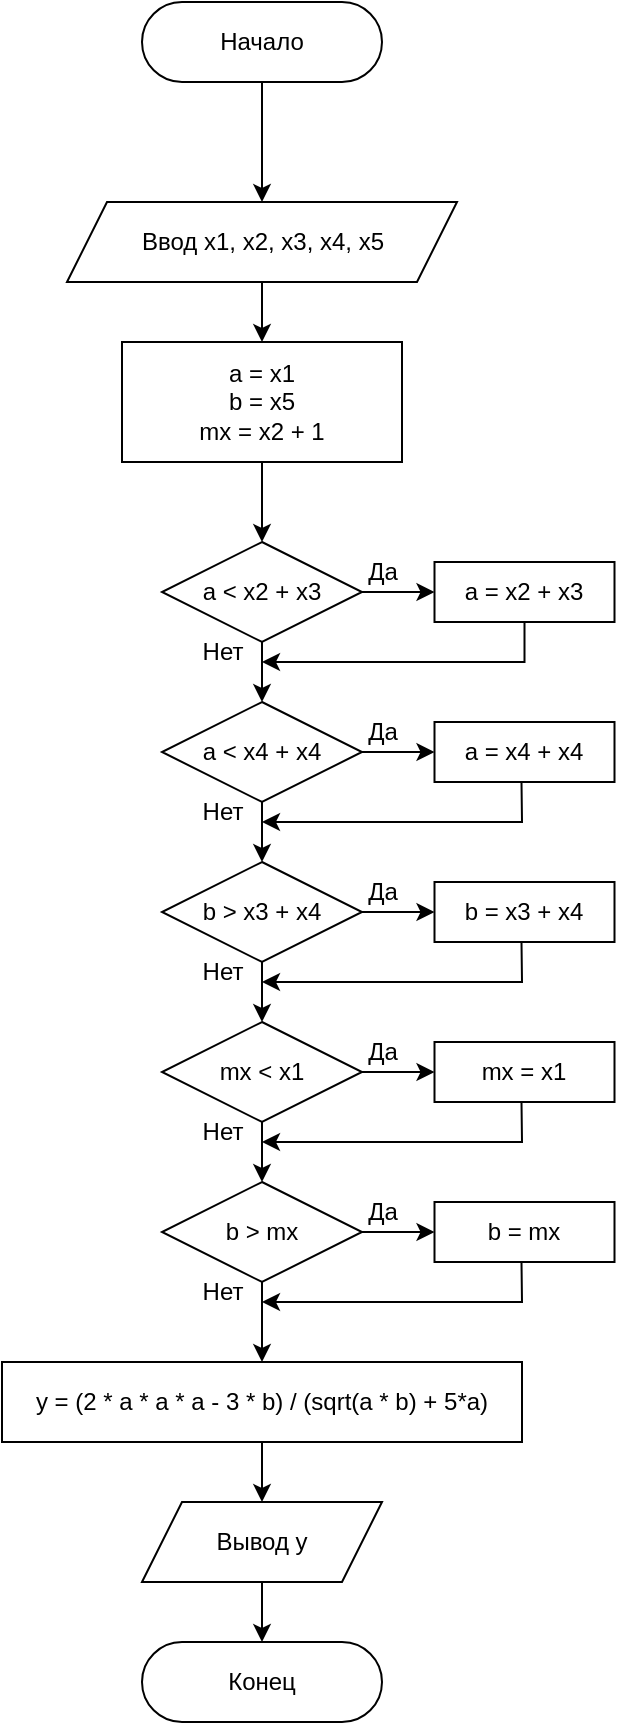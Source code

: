 <mxfile version="24.2.8" type="device">
  <diagram name="Страница — 1" id="xEmgllcR3weaRd5ca7ey">
    <mxGraphModel dx="1314" dy="809" grid="1" gridSize="10" guides="1" tooltips="1" connect="1" arrows="1" fold="1" page="1" pageScale="1" pageWidth="827" pageHeight="1169" math="0" shadow="0">
      <root>
        <mxCell id="0" />
        <mxCell id="1" parent="0" />
        <mxCell id="bxHcni_rUdnKQo_Xm9FA-107" value="Начало" style="rounded=1;whiteSpace=wrap;html=1;arcSize=50;" vertex="1" parent="1">
          <mxGeometry x="330" y="30" width="120" height="40" as="geometry" />
        </mxCell>
        <mxCell id="bxHcni_rUdnKQo_Xm9FA-108" value="" style="endArrow=classic;html=1;rounded=0;" edge="1" parent="1">
          <mxGeometry width="50" height="50" relative="1" as="geometry">
            <mxPoint x="390" y="70" as="sourcePoint" />
            <mxPoint x="390" y="130" as="targetPoint" />
          </mxGeometry>
        </mxCell>
        <mxCell id="bxHcni_rUdnKQo_Xm9FA-109" value="Ввод x1, x2, x3, x4, x5" style="shape=parallelogram;perimeter=parallelogramPerimeter;whiteSpace=wrap;html=1;fixedSize=1;" vertex="1" parent="1">
          <mxGeometry x="292.5" y="130" width="195" height="40" as="geometry" />
        </mxCell>
        <mxCell id="bxHcni_rUdnKQo_Xm9FA-110" value="" style="endArrow=classic;html=1;rounded=0;exitX=1;exitY=0.5;exitDx=0;exitDy=0;entryX=0;entryY=0.5;entryDx=0;entryDy=0;" edge="1" source="bxHcni_rUdnKQo_Xm9FA-117" target="bxHcni_rUdnKQo_Xm9FA-118" parent="1">
          <mxGeometry width="50" height="50" relative="1" as="geometry">
            <mxPoint x="449.996" y="385.661" as="sourcePoint" />
            <mxPoint x="416.25" y="325" as="targetPoint" />
          </mxGeometry>
        </mxCell>
        <mxCell id="bxHcni_rUdnKQo_Xm9FA-111" value="" style="endArrow=classic;html=1;rounded=0;exitX=0.5;exitY=1;exitDx=0;exitDy=0;" edge="1" source="bxHcni_rUdnKQo_Xm9FA-130" target="bxHcni_rUdnKQo_Xm9FA-132" parent="1">
          <mxGeometry width="50" height="50" relative="1" as="geometry">
            <mxPoint x="515.63" y="695" as="sourcePoint" />
            <mxPoint x="756.88" y="640" as="targetPoint" />
          </mxGeometry>
        </mxCell>
        <mxCell id="bxHcni_rUdnKQo_Xm9FA-112" value="Вывод y" style="shape=parallelogram;perimeter=parallelogramPerimeter;whiteSpace=wrap;html=1;fixedSize=1;" vertex="1" parent="1">
          <mxGeometry x="330" y="780" width="120" height="40" as="geometry" />
        </mxCell>
        <mxCell id="bxHcni_rUdnKQo_Xm9FA-113" value="Конец" style="rounded=1;whiteSpace=wrap;html=1;arcSize=50;" vertex="1" parent="1">
          <mxGeometry x="330" y="850" width="120" height="40" as="geometry" />
        </mxCell>
        <mxCell id="bxHcni_rUdnKQo_Xm9FA-114" value="" style="endArrow=classic;html=1;rounded=0;exitX=0.5;exitY=1;exitDx=0;exitDy=0;entryX=0.5;entryY=0;entryDx=0;entryDy=0;" edge="1" source="bxHcni_rUdnKQo_Xm9FA-112" target="bxHcni_rUdnKQo_Xm9FA-113" parent="1">
          <mxGeometry width="50" height="50" relative="1" as="geometry">
            <mxPoint x="150" y="715" as="sourcePoint" />
            <mxPoint x="200" y="665" as="targetPoint" />
          </mxGeometry>
        </mxCell>
        <mxCell id="bxHcni_rUdnKQo_Xm9FA-115" value="a = x1&lt;div&gt;b = x5&lt;/div&gt;&lt;div&gt;mx = x2 + 1&lt;/div&gt;" style="rounded=0;whiteSpace=wrap;html=1;" vertex="1" parent="1">
          <mxGeometry x="320" y="200" width="140" height="60" as="geometry" />
        </mxCell>
        <mxCell id="bxHcni_rUdnKQo_Xm9FA-116" value="" style="endArrow=classic;html=1;rounded=0;exitX=0.5;exitY=1;exitDx=0;exitDy=0;entryX=0.5;entryY=0;entryDx=0;entryDy=0;" edge="1" source="bxHcni_rUdnKQo_Xm9FA-109" target="bxHcni_rUdnKQo_Xm9FA-115" parent="1">
          <mxGeometry width="50" height="50" relative="1" as="geometry">
            <mxPoint x="356.25" y="280" as="sourcePoint" />
            <mxPoint x="406.25" y="230" as="targetPoint" />
          </mxGeometry>
        </mxCell>
        <mxCell id="bxHcni_rUdnKQo_Xm9FA-117" value="a &amp;lt; x2 + x3" style="rhombus;whiteSpace=wrap;html=1;" vertex="1" parent="1">
          <mxGeometry x="340" y="300" width="100" height="50" as="geometry" />
        </mxCell>
        <mxCell id="bxHcni_rUdnKQo_Xm9FA-118" value="a = x2 + x3" style="rounded=0;whiteSpace=wrap;html=1;" vertex="1" parent="1">
          <mxGeometry x="476.25" y="310" width="90" height="30" as="geometry" />
        </mxCell>
        <mxCell id="bxHcni_rUdnKQo_Xm9FA-119" value="" style="endArrow=classic;html=1;rounded=0;exitX=0.5;exitY=1;exitDx=0;exitDy=0;entryX=0.5;entryY=0;entryDx=0;entryDy=0;" edge="1" source="bxHcni_rUdnKQo_Xm9FA-115" target="bxHcni_rUdnKQo_Xm9FA-117" parent="1">
          <mxGeometry width="50" height="50" relative="1" as="geometry">
            <mxPoint x="196.25" y="340" as="sourcePoint" />
            <mxPoint x="246.25" y="290" as="targetPoint" />
          </mxGeometry>
        </mxCell>
        <mxCell id="bxHcni_rUdnKQo_Xm9FA-120" value="" style="endArrow=classic;html=1;rounded=0;exitX=1;exitY=0.5;exitDx=0;exitDy=0;entryX=0;entryY=0.5;entryDx=0;entryDy=0;" edge="1" source="bxHcni_rUdnKQo_Xm9FA-121" target="bxHcni_rUdnKQo_Xm9FA-122" parent="1">
          <mxGeometry width="50" height="50" relative="1" as="geometry">
            <mxPoint x="449.996" y="465.661" as="sourcePoint" />
            <mxPoint x="416.25" y="405" as="targetPoint" />
          </mxGeometry>
        </mxCell>
        <mxCell id="bxHcni_rUdnKQo_Xm9FA-121" value="a &amp;lt; x4 + x4" style="rhombus;whiteSpace=wrap;html=1;" vertex="1" parent="1">
          <mxGeometry x="340" y="380" width="100" height="50" as="geometry" />
        </mxCell>
        <mxCell id="bxHcni_rUdnKQo_Xm9FA-122" value="a = x4 + x4" style="rounded=0;whiteSpace=wrap;html=1;" vertex="1" parent="1">
          <mxGeometry x="476.25" y="390" width="90" height="30" as="geometry" />
        </mxCell>
        <mxCell id="bxHcni_rUdnKQo_Xm9FA-123" value="" style="endArrow=classic;html=1;rounded=0;exitX=1;exitY=0.5;exitDx=0;exitDy=0;entryX=0;entryY=0.5;entryDx=0;entryDy=0;" edge="1" source="bxHcni_rUdnKQo_Xm9FA-124" target="bxHcni_rUdnKQo_Xm9FA-125" parent="1">
          <mxGeometry width="50" height="50" relative="1" as="geometry">
            <mxPoint x="449.996" y="545.661" as="sourcePoint" />
            <mxPoint x="416.25" y="485" as="targetPoint" />
          </mxGeometry>
        </mxCell>
        <mxCell id="bxHcni_rUdnKQo_Xm9FA-124" value="b &amp;gt; x3 + x4" style="rhombus;whiteSpace=wrap;html=1;" vertex="1" parent="1">
          <mxGeometry x="340" y="460" width="100" height="50" as="geometry" />
        </mxCell>
        <mxCell id="bxHcni_rUdnKQo_Xm9FA-125" value="b = x3 + x4" style="rounded=0;whiteSpace=wrap;html=1;" vertex="1" parent="1">
          <mxGeometry x="476.25" y="470" width="90" height="30" as="geometry" />
        </mxCell>
        <mxCell id="bxHcni_rUdnKQo_Xm9FA-126" value="" style="endArrow=classic;html=1;rounded=0;exitX=1;exitY=0.5;exitDx=0;exitDy=0;entryX=0;entryY=0.5;entryDx=0;entryDy=0;" edge="1" source="bxHcni_rUdnKQo_Xm9FA-127" target="bxHcni_rUdnKQo_Xm9FA-128" parent="1">
          <mxGeometry width="50" height="50" relative="1" as="geometry">
            <mxPoint x="449.996" y="625.661" as="sourcePoint" />
            <mxPoint x="416.25" y="565" as="targetPoint" />
          </mxGeometry>
        </mxCell>
        <mxCell id="bxHcni_rUdnKQo_Xm9FA-127" value="mx &amp;lt; x1" style="rhombus;whiteSpace=wrap;html=1;" vertex="1" parent="1">
          <mxGeometry x="340" y="540" width="100" height="50" as="geometry" />
        </mxCell>
        <mxCell id="bxHcni_rUdnKQo_Xm9FA-128" value="mx = x1" style="rounded=0;whiteSpace=wrap;html=1;" vertex="1" parent="1">
          <mxGeometry x="476.25" y="550" width="90" height="30" as="geometry" />
        </mxCell>
        <mxCell id="bxHcni_rUdnKQo_Xm9FA-129" value="" style="endArrow=classic;html=1;rounded=0;exitX=1;exitY=0.5;exitDx=0;exitDy=0;entryX=0;entryY=0.5;entryDx=0;entryDy=0;" edge="1" source="bxHcni_rUdnKQo_Xm9FA-130" target="bxHcni_rUdnKQo_Xm9FA-131" parent="1">
          <mxGeometry width="50" height="50" relative="1" as="geometry">
            <mxPoint x="449.996" y="705.661" as="sourcePoint" />
            <mxPoint x="416.25" y="645" as="targetPoint" />
          </mxGeometry>
        </mxCell>
        <mxCell id="bxHcni_rUdnKQo_Xm9FA-130" value="b &amp;gt; mx" style="rhombus;whiteSpace=wrap;html=1;" vertex="1" parent="1">
          <mxGeometry x="340" y="620" width="100" height="50" as="geometry" />
        </mxCell>
        <mxCell id="bxHcni_rUdnKQo_Xm9FA-131" value="b = mx" style="rounded=0;whiteSpace=wrap;html=1;" vertex="1" parent="1">
          <mxGeometry x="476.25" y="630" width="90" height="30" as="geometry" />
        </mxCell>
        <mxCell id="bxHcni_rUdnKQo_Xm9FA-132" value="y = (2 * a * a * a - 3 * b) / (sqrt(a * b) + 5*a)" style="rounded=0;whiteSpace=wrap;html=1;" vertex="1" parent="1">
          <mxGeometry x="260" y="710" width="260" height="40" as="geometry" />
        </mxCell>
        <mxCell id="bxHcni_rUdnKQo_Xm9FA-133" value="" style="endArrow=classic;html=1;rounded=0;exitX=0.5;exitY=1;exitDx=0;exitDy=0;entryX=0.5;entryY=0;entryDx=0;entryDy=0;" edge="1" source="bxHcni_rUdnKQo_Xm9FA-132" target="bxHcni_rUdnKQo_Xm9FA-112" parent="1">
          <mxGeometry width="50" height="50" relative="1" as="geometry">
            <mxPoint x="46.25" y="830" as="sourcePoint" />
            <mxPoint x="96.25" y="780" as="targetPoint" />
          </mxGeometry>
        </mxCell>
        <mxCell id="bxHcni_rUdnKQo_Xm9FA-134" value="" style="endArrow=classic;html=1;rounded=0;exitX=0.5;exitY=1;exitDx=0;exitDy=0;" edge="1" source="bxHcni_rUdnKQo_Xm9FA-117" target="bxHcni_rUdnKQo_Xm9FA-121" parent="1">
          <mxGeometry width="50" height="50" relative="1" as="geometry">
            <mxPoint x="6.25" y="530" as="sourcePoint" />
            <mxPoint x="56.25" y="480" as="targetPoint" />
          </mxGeometry>
        </mxCell>
        <mxCell id="bxHcni_rUdnKQo_Xm9FA-135" value="" style="endArrow=classic;html=1;rounded=0;exitX=0.5;exitY=1;exitDx=0;exitDy=0;entryX=0.5;entryY=0;entryDx=0;entryDy=0;" edge="1" source="bxHcni_rUdnKQo_Xm9FA-121" target="bxHcni_rUdnKQo_Xm9FA-124" parent="1">
          <mxGeometry width="50" height="50" relative="1" as="geometry">
            <mxPoint x="206.25" y="480" as="sourcePoint" />
            <mxPoint x="256.25" y="430" as="targetPoint" />
          </mxGeometry>
        </mxCell>
        <mxCell id="bxHcni_rUdnKQo_Xm9FA-136" value="" style="endArrow=classic;html=1;rounded=0;exitX=0.5;exitY=1;exitDx=0;exitDy=0;entryX=0.5;entryY=0;entryDx=0;entryDy=0;" edge="1" source="bxHcni_rUdnKQo_Xm9FA-124" target="bxHcni_rUdnKQo_Xm9FA-127" parent="1">
          <mxGeometry width="50" height="50" relative="1" as="geometry">
            <mxPoint x="116.25" y="660" as="sourcePoint" />
            <mxPoint x="166.25" y="610" as="targetPoint" />
          </mxGeometry>
        </mxCell>
        <mxCell id="bxHcni_rUdnKQo_Xm9FA-137" value="" style="endArrow=classic;html=1;rounded=0;exitX=0.5;exitY=1;exitDx=0;exitDy=0;entryX=0.5;entryY=0;entryDx=0;entryDy=0;" edge="1" source="bxHcni_rUdnKQo_Xm9FA-127" target="bxHcni_rUdnKQo_Xm9FA-130" parent="1">
          <mxGeometry width="50" height="50" relative="1" as="geometry">
            <mxPoint x="236.25" y="630" as="sourcePoint" />
            <mxPoint x="286.25" y="580" as="targetPoint" />
          </mxGeometry>
        </mxCell>
        <mxCell id="bxHcni_rUdnKQo_Xm9FA-138" value="" style="endArrow=classic;html=1;rounded=0;exitX=0.5;exitY=1;exitDx=0;exitDy=0;" edge="1" source="bxHcni_rUdnKQo_Xm9FA-118" parent="1">
          <mxGeometry width="50" height="50" relative="1" as="geometry">
            <mxPoint x="656.25" y="340" as="sourcePoint" />
            <mxPoint x="390" y="360" as="targetPoint" />
            <Array as="points">
              <mxPoint x="521.25" y="360" />
            </Array>
          </mxGeometry>
        </mxCell>
        <mxCell id="bxHcni_rUdnKQo_Xm9FA-139" value="" style="endArrow=classic;html=1;rounded=0;exitX=0.5;exitY=1;exitDx=0;exitDy=0;" edge="1" parent="1">
          <mxGeometry width="50" height="50" relative="1" as="geometry">
            <mxPoint x="519.75" y="420" as="sourcePoint" />
            <mxPoint x="390" y="440" as="targetPoint" />
            <Array as="points">
              <mxPoint x="520" y="440" />
            </Array>
          </mxGeometry>
        </mxCell>
        <mxCell id="bxHcni_rUdnKQo_Xm9FA-140" value="" style="endArrow=classic;html=1;rounded=0;exitX=0.5;exitY=1;exitDx=0;exitDy=0;" edge="1" parent="1">
          <mxGeometry width="50" height="50" relative="1" as="geometry">
            <mxPoint x="519.75" y="500" as="sourcePoint" />
            <mxPoint x="390" y="520" as="targetPoint" />
            <Array as="points">
              <mxPoint x="520" y="520" />
            </Array>
          </mxGeometry>
        </mxCell>
        <mxCell id="bxHcni_rUdnKQo_Xm9FA-141" value="" style="endArrow=classic;html=1;rounded=0;exitX=0.5;exitY=1;exitDx=0;exitDy=0;" edge="1" parent="1">
          <mxGeometry width="50" height="50" relative="1" as="geometry">
            <mxPoint x="519.75" y="580" as="sourcePoint" />
            <mxPoint x="390" y="600" as="targetPoint" />
            <Array as="points">
              <mxPoint x="520" y="600" />
            </Array>
          </mxGeometry>
        </mxCell>
        <mxCell id="bxHcni_rUdnKQo_Xm9FA-142" value="" style="endArrow=classic;html=1;rounded=0;exitX=0.5;exitY=1;exitDx=0;exitDy=0;" edge="1" parent="1">
          <mxGeometry width="50" height="50" relative="1" as="geometry">
            <mxPoint x="519.75" y="660" as="sourcePoint" />
            <mxPoint x="390" y="680" as="targetPoint" />
            <Array as="points">
              <mxPoint x="520" y="680" />
            </Array>
          </mxGeometry>
        </mxCell>
        <mxCell id="bxHcni_rUdnKQo_Xm9FA-143" value="Да" style="text;html=1;align=center;verticalAlign=middle;resizable=0;points=[];autosize=1;strokeColor=none;fillColor=none;" vertex="1" parent="1">
          <mxGeometry x="430" y="300" width="40" height="30" as="geometry" />
        </mxCell>
        <mxCell id="bxHcni_rUdnKQo_Xm9FA-144" value="Да" style="text;html=1;align=center;verticalAlign=middle;resizable=0;points=[];autosize=1;strokeColor=none;fillColor=none;" vertex="1" parent="1">
          <mxGeometry x="430" y="380" width="40" height="30" as="geometry" />
        </mxCell>
        <mxCell id="bxHcni_rUdnKQo_Xm9FA-145" value="Да" style="text;html=1;align=center;verticalAlign=middle;resizable=0;points=[];autosize=1;strokeColor=none;fillColor=none;" vertex="1" parent="1">
          <mxGeometry x="430" y="460" width="40" height="30" as="geometry" />
        </mxCell>
        <mxCell id="bxHcni_rUdnKQo_Xm9FA-146" value="Да" style="text;html=1;align=center;verticalAlign=middle;resizable=0;points=[];autosize=1;strokeColor=none;fillColor=none;" vertex="1" parent="1">
          <mxGeometry x="430" y="540" width="40" height="30" as="geometry" />
        </mxCell>
        <mxCell id="bxHcni_rUdnKQo_Xm9FA-147" value="Да" style="text;html=1;align=center;verticalAlign=middle;resizable=0;points=[];autosize=1;strokeColor=none;fillColor=none;" vertex="1" parent="1">
          <mxGeometry x="430" y="620" width="40" height="30" as="geometry" />
        </mxCell>
        <mxCell id="bxHcni_rUdnKQo_Xm9FA-148" value="Нет" style="text;html=1;align=center;verticalAlign=middle;resizable=0;points=[];autosize=1;strokeColor=none;fillColor=none;" vertex="1" parent="1">
          <mxGeometry x="350" y="340" width="40" height="30" as="geometry" />
        </mxCell>
        <mxCell id="bxHcni_rUdnKQo_Xm9FA-149" value="Нет" style="text;html=1;align=center;verticalAlign=middle;resizable=0;points=[];autosize=1;strokeColor=none;fillColor=none;" vertex="1" parent="1">
          <mxGeometry x="350" y="420" width="40" height="30" as="geometry" />
        </mxCell>
        <mxCell id="bxHcni_rUdnKQo_Xm9FA-150" value="Нет" style="text;html=1;align=center;verticalAlign=middle;resizable=0;points=[];autosize=1;strokeColor=none;fillColor=none;" vertex="1" parent="1">
          <mxGeometry x="350" y="500" width="40" height="30" as="geometry" />
        </mxCell>
        <mxCell id="bxHcni_rUdnKQo_Xm9FA-151" value="Нет" style="text;html=1;align=center;verticalAlign=middle;resizable=0;points=[];autosize=1;strokeColor=none;fillColor=none;" vertex="1" parent="1">
          <mxGeometry x="350" y="580" width="40" height="30" as="geometry" />
        </mxCell>
        <mxCell id="bxHcni_rUdnKQo_Xm9FA-152" value="Нет" style="text;html=1;align=center;verticalAlign=middle;resizable=0;points=[];autosize=1;strokeColor=none;fillColor=none;" vertex="1" parent="1">
          <mxGeometry x="350" y="660" width="40" height="30" as="geometry" />
        </mxCell>
      </root>
    </mxGraphModel>
  </diagram>
</mxfile>
